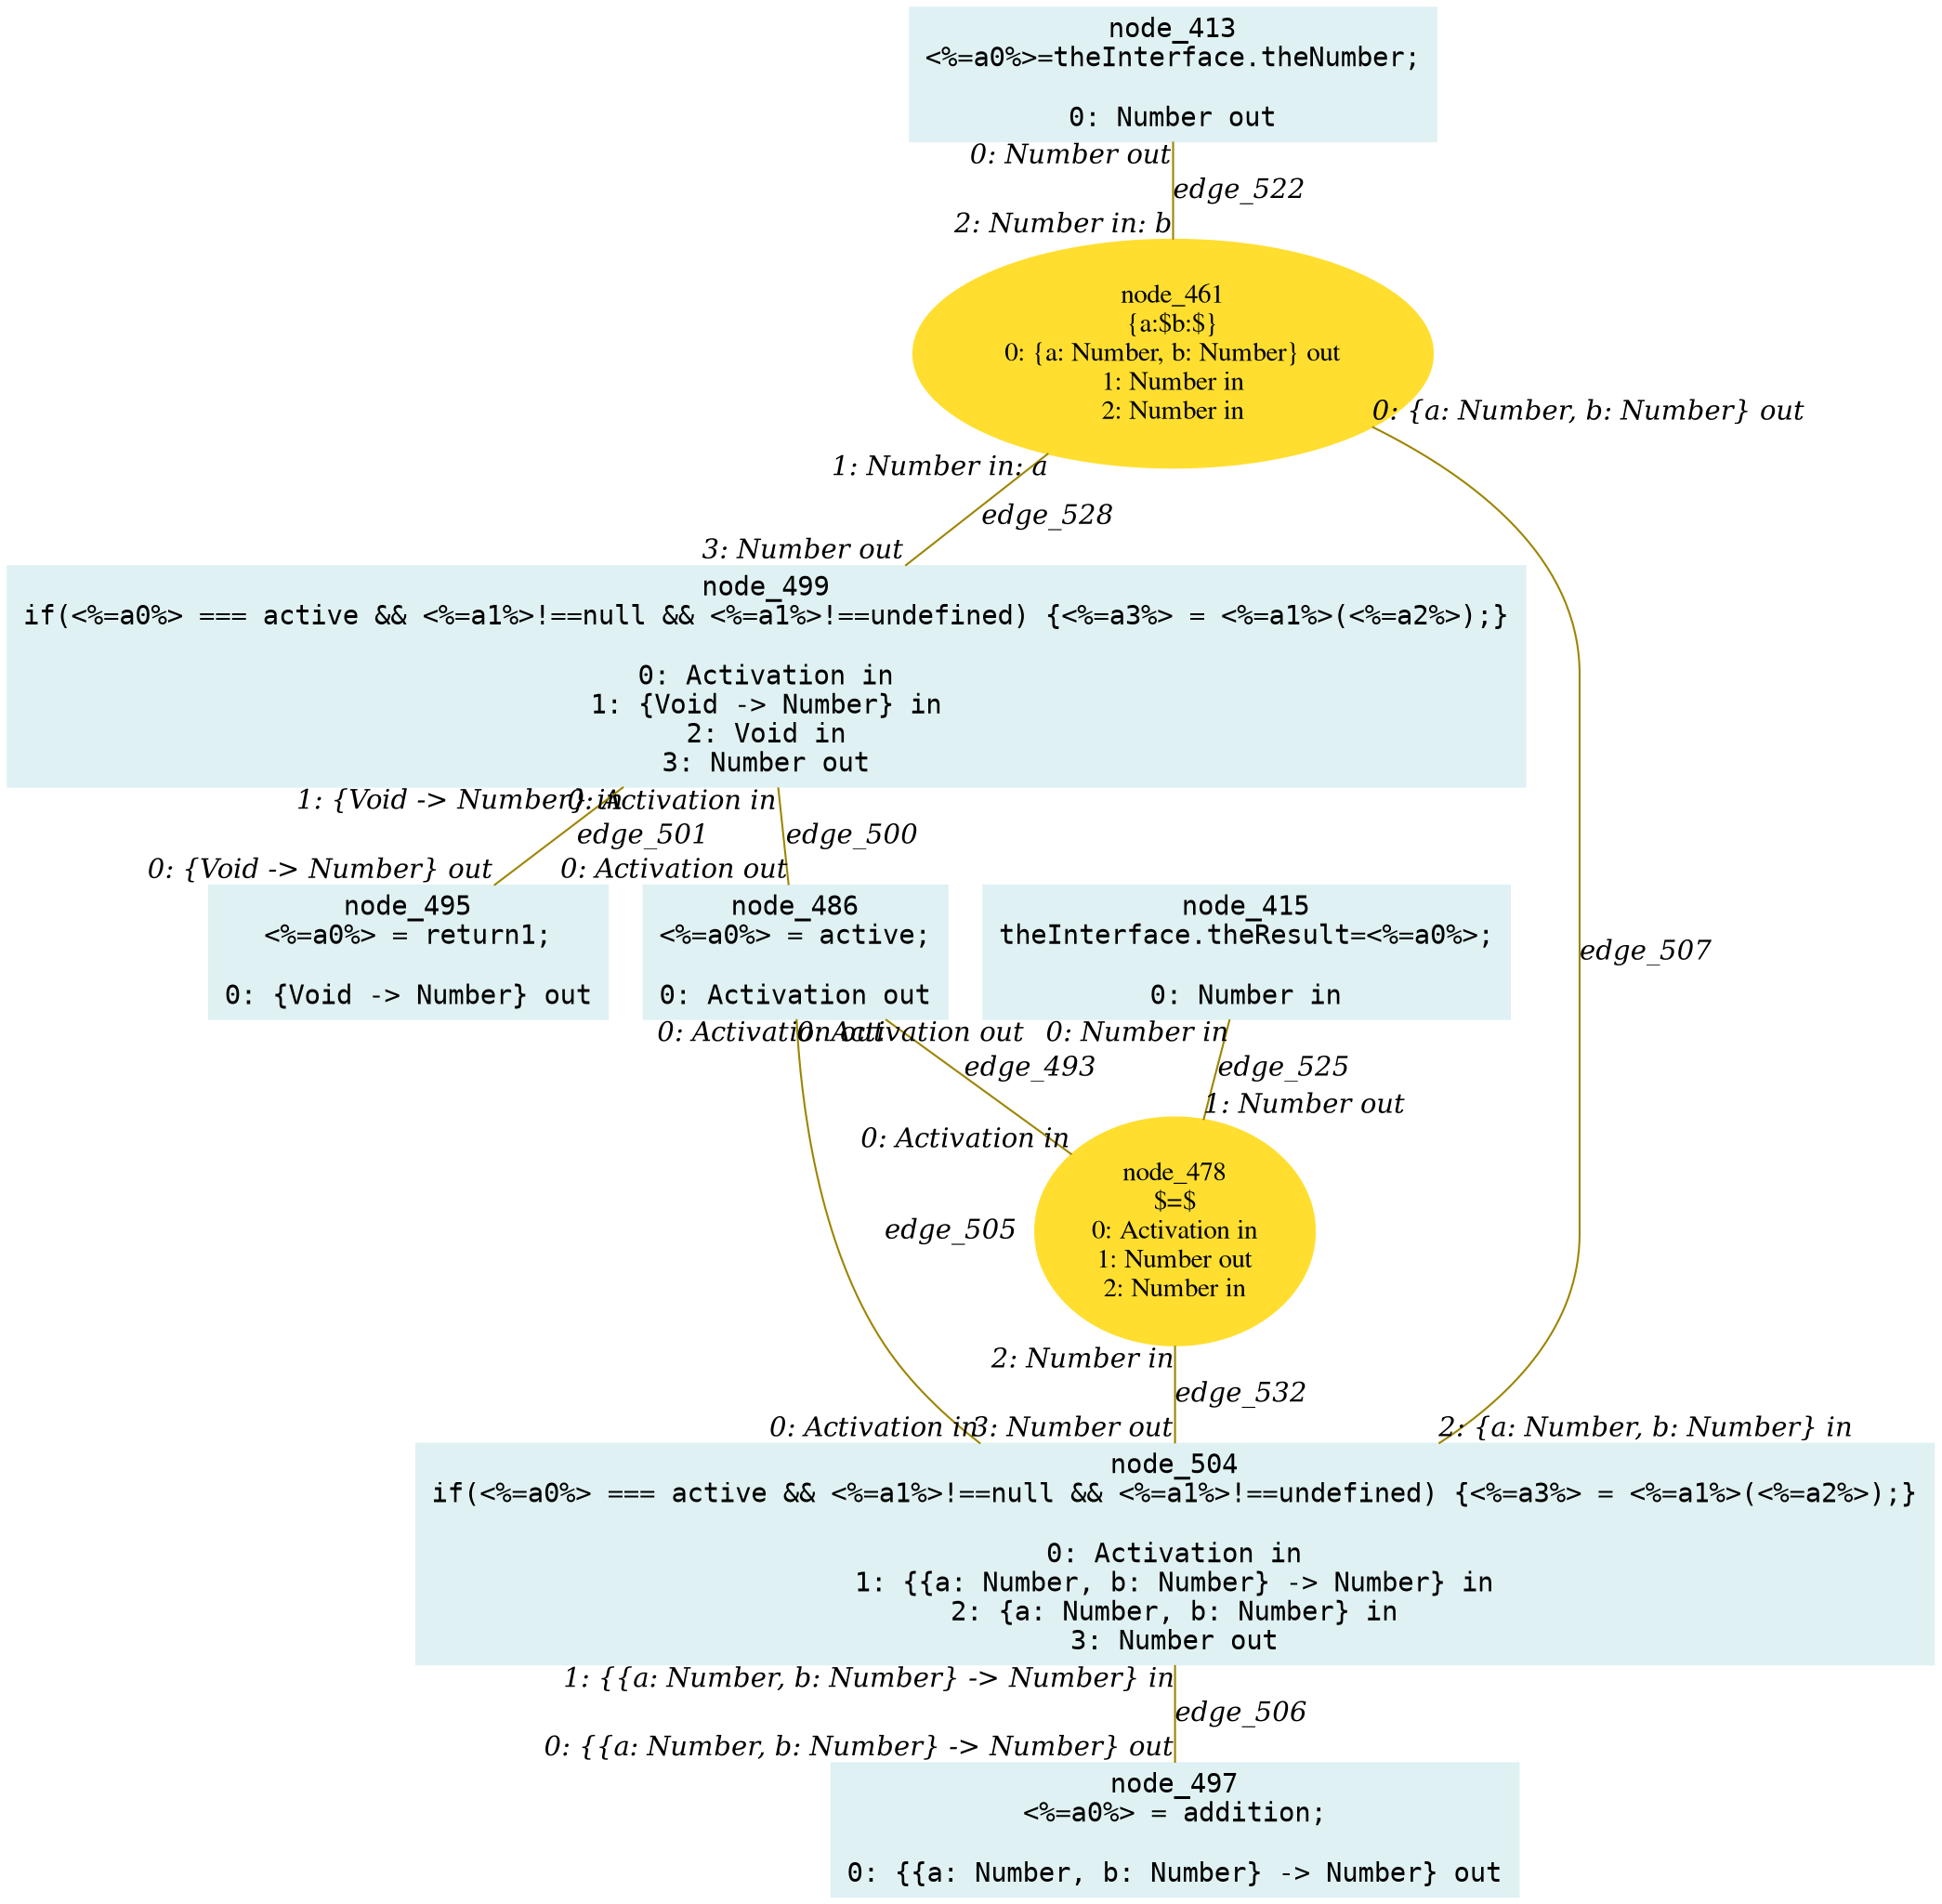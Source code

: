 digraph g{node_413 [shape="box", style="filled", color="#dff1f2", fontname="Courier", label="node_413
<%=a0%>=theInterface.theNumber;

0: Number out" ]
node_415 [shape="box", style="filled", color="#dff1f2", fontname="Courier", label="node_415
theInterface.theResult=<%=a0%>;

0: Number in" ]
node_461 [shape="ellipse", style="filled", color="#ffde2f", fontname="Times", label="node_461
{a:$b:$}
0: {a: Number, b: Number} out
1: Number in
2: Number in" ]
node_478 [shape="ellipse", style="filled", color="#ffde2f", fontname="Times", label="node_478
$=$
0: Activation in
1: Number out
2: Number in" ]
node_486 [shape="box", style="filled", color="#dff1f2", fontname="Courier", label="node_486
<%=a0%> = active;

0: Activation out" ]
node_495 [shape="box", style="filled", color="#dff1f2", fontname="Courier", label="node_495
<%=a0%> = return1;

0: {Void -> Number} out" ]
node_497 [shape="box", style="filled", color="#dff1f2", fontname="Courier", label="node_497
<%=a0%> = addition;

0: {{a: Number, b: Number} -> Number} out" ]
node_499 [shape="box", style="filled", color="#dff1f2", fontname="Courier", label="node_499
if(<%=a0%> === active && <%=a1%>!==null && <%=a1%>!==undefined) {<%=a3%> = <%=a1%>(<%=a2%>);}

0: Activation in
1: {Void -> Number} in
2: Void in
3: Number out" ]
node_504 [shape="box", style="filled", color="#dff1f2", fontname="Courier", label="node_504
if(<%=a0%> === active && <%=a1%>!==null && <%=a1%>!==undefined) {<%=a3%> = <%=a1%>(<%=a2%>);}

0: Activation in
1: {{a: Number, b: Number} -> Number} in
2: {a: Number, b: Number} in
3: Number out" ]
node_486 -> node_478 [dir=none, arrowHead=none, fontname="Times-Italic", arrowsize=1, color="#9d8400", label="edge_493",  headlabel="0: Activation in", taillabel="0: Activation out" ]
node_499 -> node_486 [dir=none, arrowHead=none, fontname="Times-Italic", arrowsize=1, color="#9d8400", label="edge_500",  headlabel="0: Activation out", taillabel="0: Activation in" ]
node_499 -> node_495 [dir=none, arrowHead=none, fontname="Times-Italic", arrowsize=1, color="#9d8400", label="edge_501",  headlabel="0: {Void -> Number} out", taillabel="1: {Void -> Number} in" ]
node_504 -> node_486 [dir=none, arrowHead=none, fontname="Times-Italic", arrowsize=1, color="#9d8400", label="edge_505",  headlabel="0: Activation out", taillabel="0: Activation in" ]
node_504 -> node_497 [dir=none, arrowHead=none, fontname="Times-Italic", arrowsize=1, color="#9d8400", label="edge_506",  headlabel="0: {{a: Number, b: Number} -> Number} out", taillabel="1: {{a: Number, b: Number} -> Number} in" ]
node_504 -> node_461 [dir=none, arrowHead=none, fontname="Times-Italic", arrowsize=1, color="#9d8400", label="edge_507",  headlabel="0: {a: Number, b: Number} out", taillabel="2: {a: Number, b: Number} in" ]
node_413 -> node_461 [dir=none, arrowHead=none, fontname="Times-Italic", arrowsize=1, color="#9d8400", label="edge_522",  headlabel="2: Number in: b", taillabel="0: Number out" ]
node_415 -> node_478 [dir=none, arrowHead=none, fontname="Times-Italic", arrowsize=1, color="#9d8400", label="edge_525",  headlabel="1: Number out", taillabel="0: Number in" ]
node_461 -> node_499 [dir=none, arrowHead=none, fontname="Times-Italic", arrowsize=1, color="#9d8400", label="edge_528",  headlabel="3: Number out", taillabel="1: Number in: a" ]
node_478 -> node_504 [dir=none, arrowHead=none, fontname="Times-Italic", arrowsize=1, color="#9d8400", label="edge_532",  headlabel="3: Number out", taillabel="2: Number in" ]
}